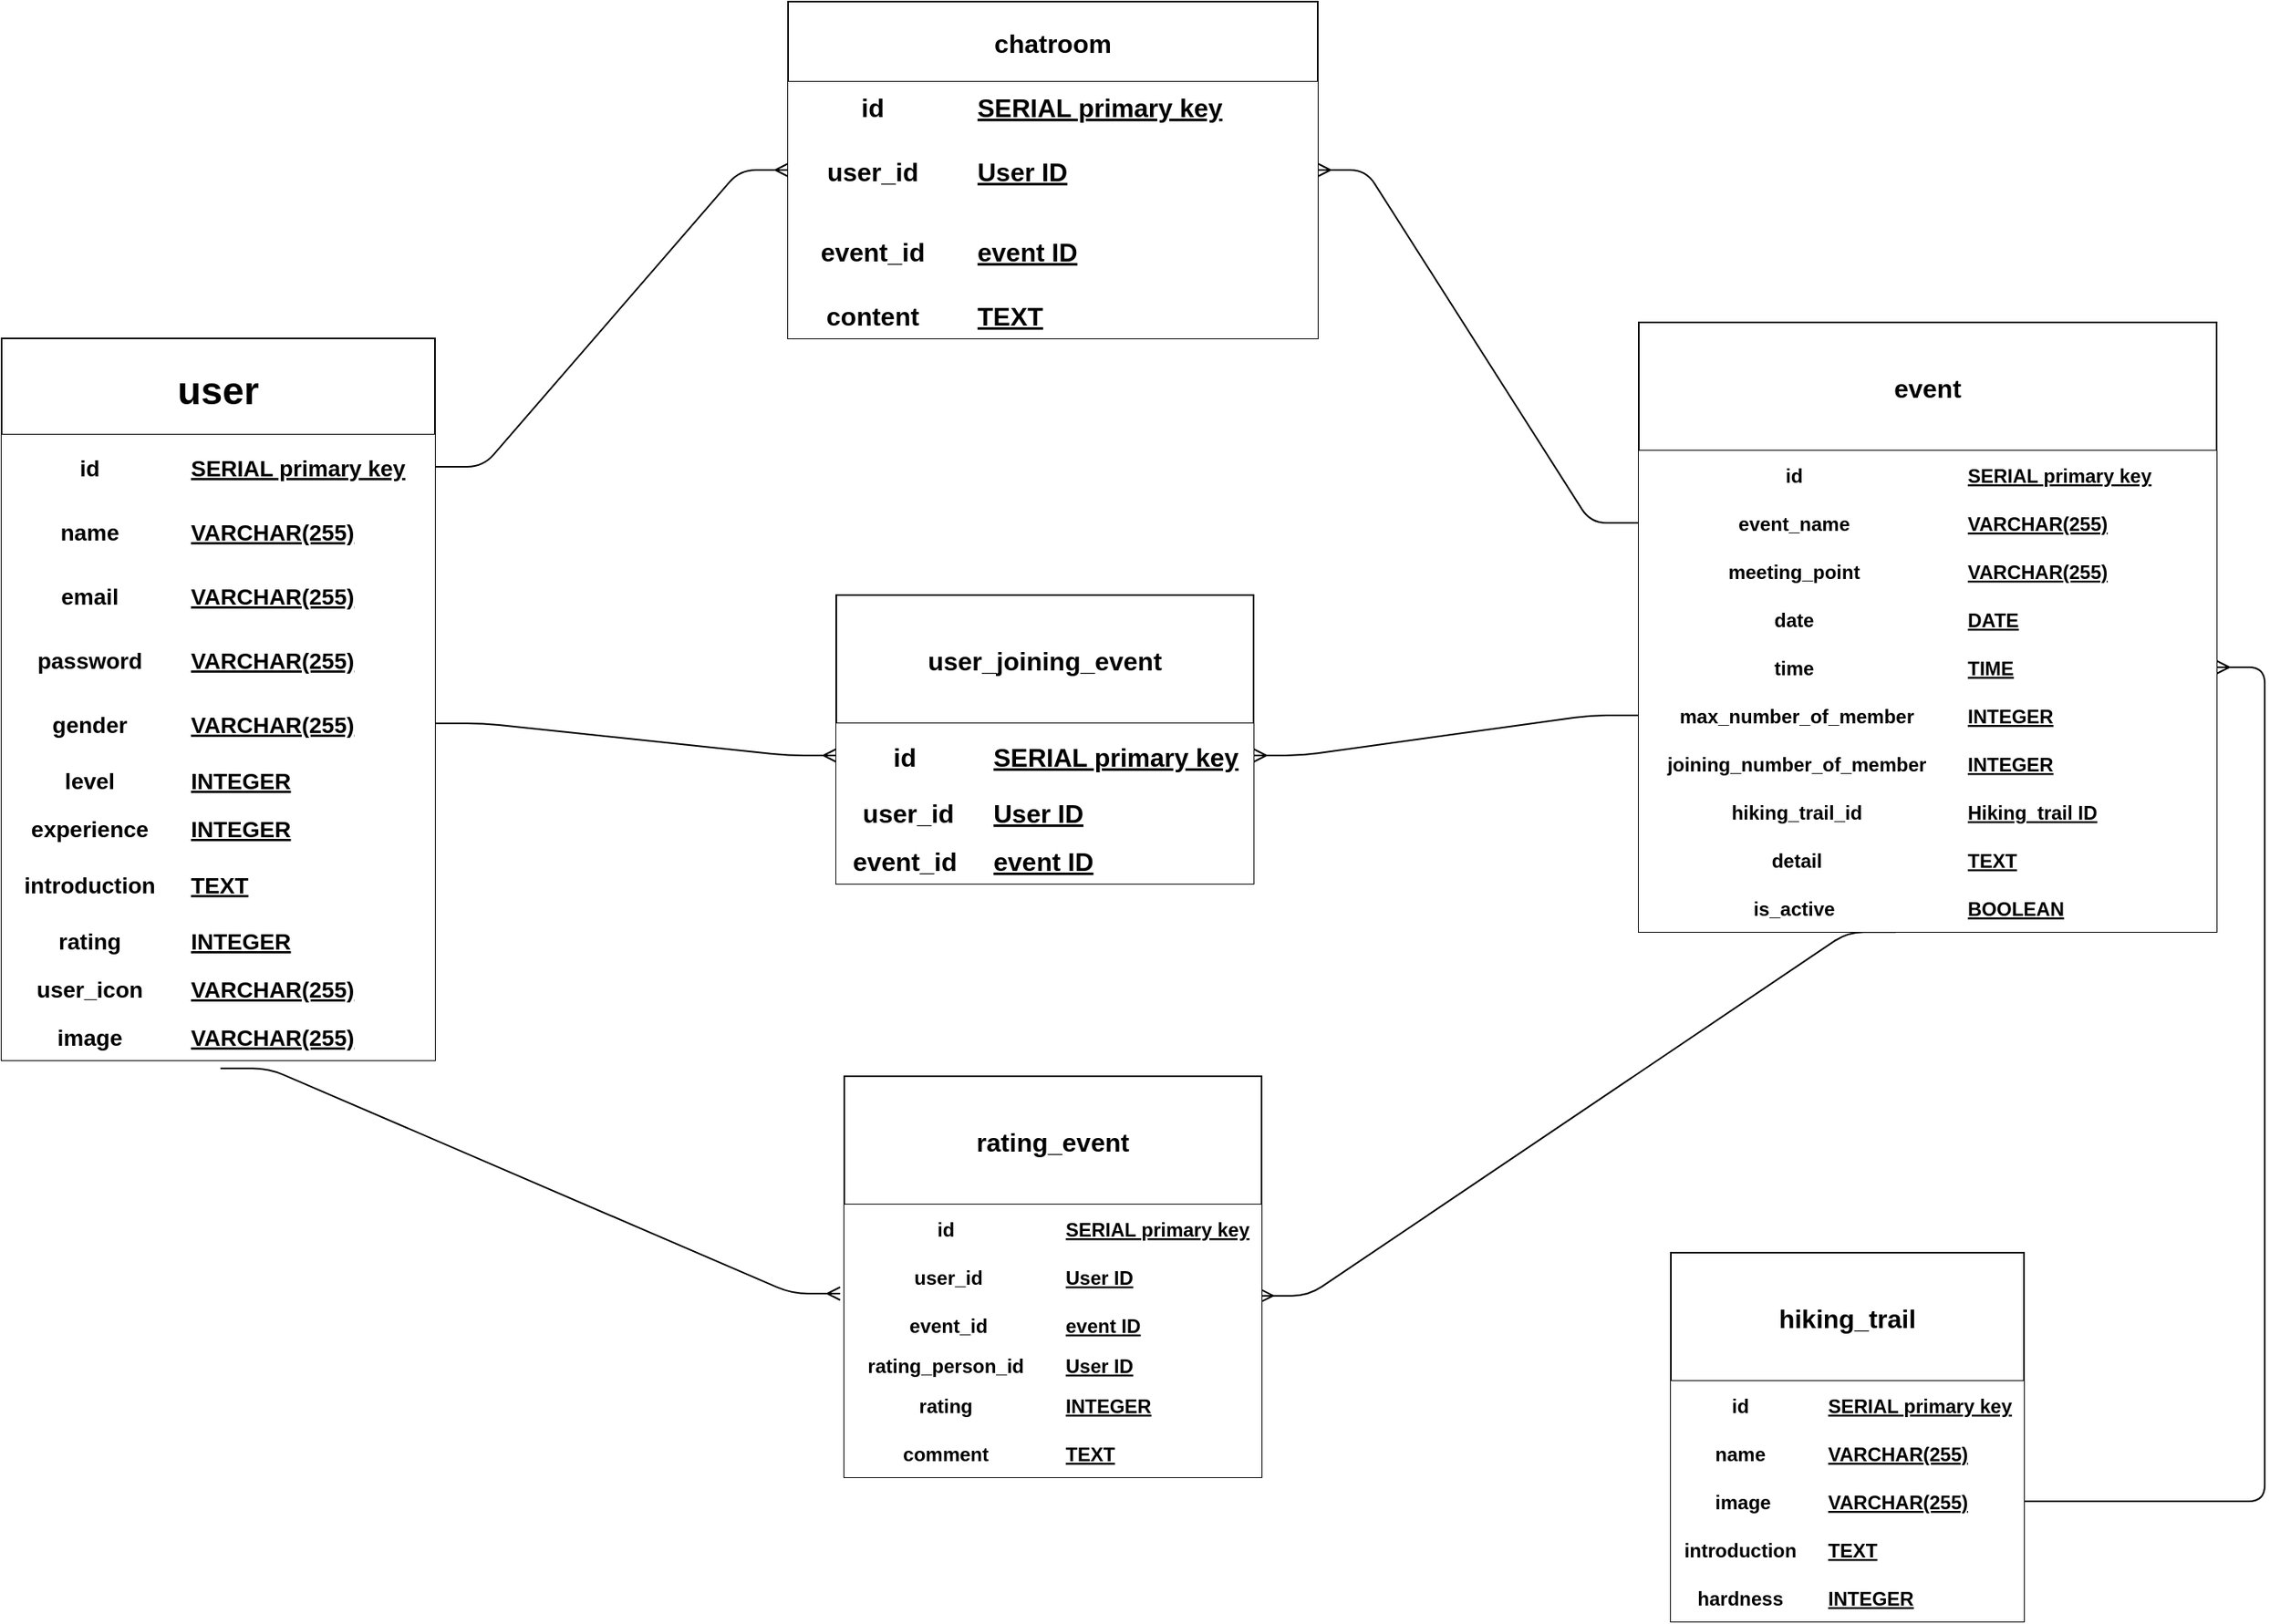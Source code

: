 <mxfile version="14.2.5" type="gitlab">
  <diagram id="65VvHo6--kCIn4KXoi39" name="Page-1">
    <mxGraphModel dx="3193" dy="2043" grid="1" gridSize="10" guides="1" tooltips="1" connect="1" arrows="1" fold="1" page="1" pageScale="1" pageWidth="827" pageHeight="1169" math="0" shadow="0">
      <root>
        <mxCell id="0" />
        <mxCell id="1" parent="0" />
        <mxCell id="d0yQMke6JM1EVP33kVht-113" value="" style="edgeStyle=entityRelationEdgeStyle;fontSize=12;html=1;endArrow=ERmany;entryX=0;entryY=0.5;entryDx=0;entryDy=0;" parent="1" source="-zenPWLFXA5SUry6Ur8m-55" target="-zenPWLFXA5SUry6Ur8m-111" edge="1">
          <mxGeometry width="100" height="100" relative="1" as="geometry">
            <mxPoint x="-160" y="-700" as="sourcePoint" />
            <mxPoint x="-130" y="-550" as="targetPoint" />
          </mxGeometry>
        </mxCell>
        <mxCell id="d0yQMke6JM1EVP33kVht-120" value="" style="edgeStyle=entityRelationEdgeStyle;fontSize=12;html=1;endArrow=ERmany;exitX=0;exitY=0.5;exitDx=0;exitDy=0;entryX=1;entryY=0.5;entryDx=0;entryDy=0;" parent="1" source="-zenPWLFXA5SUry6Ur8m-220" target="-zenPWLFXA5SUry6Ur8m-79" edge="1">
          <mxGeometry width="100" height="100" relative="1" as="geometry">
            <mxPoint x="310" y="-1010" as="sourcePoint" />
            <mxPoint x="370" y="-1010" as="targetPoint" />
          </mxGeometry>
        </mxCell>
        <mxCell id="d0yQMke6JM1EVP33kVht-121" value="" style="edgeStyle=entityRelationEdgeStyle;fontSize=12;html=1;endArrow=ERmany;entryX=0;entryY=0.5;entryDx=0;entryDy=0;" parent="1" source="-zenPWLFXA5SUry6Ur8m-19" target="-zenPWLFXA5SUry6Ur8m-79" edge="1">
          <mxGeometry width="100" height="100" relative="1" as="geometry">
            <mxPoint x="-180" y="-910" as="sourcePoint" />
            <mxPoint x="-230" y="-936" as="targetPoint" />
          </mxGeometry>
        </mxCell>
        <mxCell id="d0yQMke6JM1EVP33kVht-123" value="" style="edgeStyle=entityRelationEdgeStyle;fontSize=12;html=1;endArrow=ERmany;exitX=0.505;exitY=1.169;exitDx=0;exitDy=0;exitPerimeter=0;entryX=-0.01;entryY=0.85;entryDx=0;entryDy=0;entryPerimeter=0;" parent="1" source="-zenPWLFXA5SUry6Ur8m-37" target="-zenPWLFXA5SUry6Ur8m-158" edge="1">
          <mxGeometry width="100" height="100" relative="1" as="geometry">
            <mxPoint x="-388" y="-520" as="sourcePoint" />
            <mxPoint x="-380" y="-350" as="targetPoint" />
          </mxGeometry>
        </mxCell>
        <mxCell id="-zenPWLFXA5SUry6Ur8m-14" value="" style="edgeStyle=entityRelationEdgeStyle;fontSize=12;html=1;endArrow=ERmany;" edge="1" parent="1" source="-zenPWLFXA5SUry6Ur8m-195" target="-zenPWLFXA5SUry6Ur8m-256">
          <mxGeometry width="100" height="100" relative="1" as="geometry">
            <mxPoint x="550" y="-420" as="sourcePoint" />
            <mxPoint x="640" y="-510" as="targetPoint" />
          </mxGeometry>
        </mxCell>
        <mxCell id="d0yQMke6JM1EVP33kVht-122" value="" style="edgeStyle=entityRelationEdgeStyle;fontSize=12;html=1;endArrow=ERmany;entryX=0.997;entryY=-0.106;entryDx=0;entryDy=0;entryPerimeter=0;exitX=0.445;exitY=1.003;exitDx=0;exitDy=0;exitPerimeter=0;" parent="1" source="-zenPWLFXA5SUry6Ur8m-241" target="-zenPWLFXA5SUry6Ur8m-161" edge="1">
          <mxGeometry width="100" height="100" relative="1" as="geometry">
            <mxPoint x="290" y="-450" as="sourcePoint" />
            <mxPoint x="440" y="-520" as="targetPoint" />
          </mxGeometry>
        </mxCell>
        <mxCell id="d0yQMke6JM1EVP33kVht-112" value="" style="edgeStyle=entityRelationEdgeStyle;fontSize=12;html=1;endArrow=ERmany;" parent="1" source="-zenPWLFXA5SUry6Ur8m-253" target="-zenPWLFXA5SUry6Ur8m-111" edge="1">
          <mxGeometry width="100" height="100" relative="1" as="geometry">
            <mxPoint x="304" y="-600" as="sourcePoint" />
            <mxPoint x="250" y="-685" as="targetPoint" />
          </mxGeometry>
        </mxCell>
        <mxCell id="-zenPWLFXA5SUry6Ur8m-18" value="user" style="shape=table;startSize=60;container=1;collapsible=1;childLayout=tableLayout;fixedRows=1;rowLines=0;fontStyle=1;align=center;resizeLast=1;gradientColor=none;fontSize=24;" vertex="1" parent="1">
          <mxGeometry x="-710" y="-880" width="270" height="450.0" as="geometry" />
        </mxCell>
        <mxCell id="-zenPWLFXA5SUry6Ur8m-19" value="" style="shape=partialRectangle;collapsible=0;dropTarget=0;pointerEvents=0;top=0;left=0;bottom=0;right=0;points=[[0,0.5],[1,0.5]];portConstraint=eastwest;" vertex="1" parent="-zenPWLFXA5SUry6Ur8m-18">
          <mxGeometry y="60" width="270" height="40" as="geometry" />
        </mxCell>
        <mxCell id="-zenPWLFXA5SUry6Ur8m-20" value="id" style="shape=partialRectangle;connectable=0;top=0;left=0;bottom=0;right=0;fontStyle=1;overflow=hidden;fontSize=14;" vertex="1" parent="-zenPWLFXA5SUry6Ur8m-19">
          <mxGeometry width="110" height="40" as="geometry" />
        </mxCell>
        <mxCell id="-zenPWLFXA5SUry6Ur8m-21" value="SERIAL primary key" style="shape=partialRectangle;connectable=0;top=0;left=0;bottom=0;right=0;align=left;spacingLeft=6;fontStyle=5;overflow=hidden;fontSize=14;" vertex="1" parent="-zenPWLFXA5SUry6Ur8m-19">
          <mxGeometry x="110" width="160" height="40" as="geometry" />
        </mxCell>
        <mxCell id="-zenPWLFXA5SUry6Ur8m-22" value="" style="shape=partialRectangle;collapsible=0;dropTarget=0;pointerEvents=0;top=0;left=0;bottom=1;right=0;points=[[0,0.5],[1,0.5]];portConstraint=eastwest;fontSize=14;" vertex="1" parent="-zenPWLFXA5SUry6Ur8m-18">
          <mxGeometry y="100" width="270" height="40" as="geometry" />
        </mxCell>
        <mxCell id="-zenPWLFXA5SUry6Ur8m-23" value="name" style="shape=partialRectangle;connectable=0;top=0;left=0;bottom=0;right=0;fontStyle=1;overflow=hidden;fontSize=14;" vertex="1" parent="-zenPWLFXA5SUry6Ur8m-22">
          <mxGeometry width="110" height="40" as="geometry" />
        </mxCell>
        <mxCell id="-zenPWLFXA5SUry6Ur8m-24" value="VARCHAR(255)" style="shape=partialRectangle;connectable=0;top=0;left=0;bottom=0;right=0;align=left;spacingLeft=6;fontStyle=5;overflow=hidden;fontSize=14;" vertex="1" parent="-zenPWLFXA5SUry6Ur8m-22">
          <mxGeometry x="110" width="160" height="40" as="geometry" />
        </mxCell>
        <mxCell id="-zenPWLFXA5SUry6Ur8m-61" style="shape=partialRectangle;collapsible=0;dropTarget=0;pointerEvents=0;top=0;left=0;bottom=1;right=0;points=[[0,0.5],[1,0.5]];portConstraint=eastwest;fontSize=14;" vertex="1" parent="-zenPWLFXA5SUry6Ur8m-18">
          <mxGeometry y="140" width="270" height="40" as="geometry" />
        </mxCell>
        <mxCell id="-zenPWLFXA5SUry6Ur8m-62" value="email" style="shape=partialRectangle;connectable=0;top=0;left=0;bottom=0;right=0;fontStyle=1;overflow=hidden;fontSize=14;" vertex="1" parent="-zenPWLFXA5SUry6Ur8m-61">
          <mxGeometry width="110" height="40" as="geometry" />
        </mxCell>
        <mxCell id="-zenPWLFXA5SUry6Ur8m-63" value="VARCHAR(255)" style="shape=partialRectangle;connectable=0;top=0;left=0;bottom=0;right=0;align=left;spacingLeft=6;fontStyle=5;overflow=hidden;fontSize=14;" vertex="1" parent="-zenPWLFXA5SUry6Ur8m-61">
          <mxGeometry x="110" width="160" height="40" as="geometry" />
        </mxCell>
        <mxCell id="-zenPWLFXA5SUry6Ur8m-58" style="shape=partialRectangle;collapsible=0;dropTarget=0;pointerEvents=0;top=0;left=0;bottom=1;right=0;points=[[0,0.5],[1,0.5]];portConstraint=eastwest;fontSize=14;" vertex="1" parent="-zenPWLFXA5SUry6Ur8m-18">
          <mxGeometry y="180" width="270" height="40" as="geometry" />
        </mxCell>
        <mxCell id="-zenPWLFXA5SUry6Ur8m-59" value="password" style="shape=partialRectangle;connectable=0;top=0;left=0;bottom=0;right=0;fontStyle=1;overflow=hidden;fontSize=14;" vertex="1" parent="-zenPWLFXA5SUry6Ur8m-58">
          <mxGeometry width="110" height="40" as="geometry" />
        </mxCell>
        <mxCell id="-zenPWLFXA5SUry6Ur8m-60" value="VARCHAR(255)" style="shape=partialRectangle;connectable=0;top=0;left=0;bottom=0;right=0;align=left;spacingLeft=6;fontStyle=5;overflow=hidden;fontSize=14;" vertex="1" parent="-zenPWLFXA5SUry6Ur8m-58">
          <mxGeometry x="110" width="160" height="40" as="geometry" />
        </mxCell>
        <mxCell id="-zenPWLFXA5SUry6Ur8m-55" style="shape=partialRectangle;collapsible=0;dropTarget=0;pointerEvents=0;top=0;left=0;bottom=1;right=0;points=[[0,0.5],[1,0.5]];portConstraint=eastwest;fontSize=14;" vertex="1" parent="-zenPWLFXA5SUry6Ur8m-18">
          <mxGeometry y="220" width="270" height="40" as="geometry" />
        </mxCell>
        <mxCell id="-zenPWLFXA5SUry6Ur8m-56" value="gender" style="shape=partialRectangle;connectable=0;top=0;left=0;bottom=0;right=0;fontStyle=1;overflow=hidden;fontSize=14;" vertex="1" parent="-zenPWLFXA5SUry6Ur8m-55">
          <mxGeometry width="110" height="40" as="geometry" />
        </mxCell>
        <mxCell id="-zenPWLFXA5SUry6Ur8m-57" value="VARCHAR(255)" style="shape=partialRectangle;connectable=0;top=0;left=0;bottom=0;right=0;align=left;spacingLeft=6;fontStyle=5;overflow=hidden;fontSize=14;" vertex="1" parent="-zenPWLFXA5SUry6Ur8m-55">
          <mxGeometry x="110" width="160" height="40" as="geometry" />
        </mxCell>
        <mxCell id="-zenPWLFXA5SUry6Ur8m-52" style="shape=partialRectangle;collapsible=0;dropTarget=0;pointerEvents=0;top=0;left=0;bottom=1;right=0;points=[[0,0.5],[1,0.5]];portConstraint=eastwest;fontSize=14;" vertex="1" parent="-zenPWLFXA5SUry6Ur8m-18">
          <mxGeometry y="260" width="270" height="30" as="geometry" />
        </mxCell>
        <mxCell id="-zenPWLFXA5SUry6Ur8m-53" value="level" style="shape=partialRectangle;connectable=0;top=0;left=0;bottom=0;right=0;fontStyle=1;overflow=hidden;fontSize=14;" vertex="1" parent="-zenPWLFXA5SUry6Ur8m-52">
          <mxGeometry width="110" height="30" as="geometry" />
        </mxCell>
        <mxCell id="-zenPWLFXA5SUry6Ur8m-54" value="INTEGER" style="shape=partialRectangle;connectable=0;top=0;left=0;bottom=0;right=0;align=left;spacingLeft=6;fontStyle=5;overflow=hidden;fontSize=14;" vertex="1" parent="-zenPWLFXA5SUry6Ur8m-52">
          <mxGeometry x="110" width="160" height="30" as="geometry" />
        </mxCell>
        <mxCell id="-zenPWLFXA5SUry6Ur8m-49" style="shape=partialRectangle;collapsible=0;dropTarget=0;pointerEvents=0;top=0;left=0;bottom=1;right=0;points=[[0,0.5],[1,0.5]];portConstraint=eastwest;fontSize=14;" vertex="1" parent="-zenPWLFXA5SUry6Ur8m-18">
          <mxGeometry y="290" width="270" height="30" as="geometry" />
        </mxCell>
        <mxCell id="-zenPWLFXA5SUry6Ur8m-50" value="experience" style="shape=partialRectangle;connectable=0;top=0;left=0;bottom=0;right=0;fontStyle=1;overflow=hidden;fontSize=14;" vertex="1" parent="-zenPWLFXA5SUry6Ur8m-49">
          <mxGeometry width="110" height="30" as="geometry" />
        </mxCell>
        <mxCell id="-zenPWLFXA5SUry6Ur8m-51" value="INTEGER" style="shape=partialRectangle;connectable=0;top=0;left=0;bottom=0;right=0;align=left;spacingLeft=6;fontStyle=5;overflow=hidden;fontSize=14;" vertex="1" parent="-zenPWLFXA5SUry6Ur8m-49">
          <mxGeometry x="110" width="160" height="30" as="geometry" />
        </mxCell>
        <mxCell id="-zenPWLFXA5SUry6Ur8m-46" style="shape=partialRectangle;collapsible=0;dropTarget=0;pointerEvents=0;top=0;left=0;bottom=1;right=0;points=[[0,0.5],[1,0.5]];portConstraint=eastwest;fontSize=14;" vertex="1" parent="-zenPWLFXA5SUry6Ur8m-18">
          <mxGeometry y="320" width="270" height="40" as="geometry" />
        </mxCell>
        <mxCell id="-zenPWLFXA5SUry6Ur8m-47" value="introduction" style="shape=partialRectangle;connectable=0;top=0;left=0;bottom=0;right=0;fontStyle=1;overflow=hidden;fontSize=14;" vertex="1" parent="-zenPWLFXA5SUry6Ur8m-46">
          <mxGeometry width="110" height="40" as="geometry" />
        </mxCell>
        <mxCell id="-zenPWLFXA5SUry6Ur8m-48" value="TEXT" style="shape=partialRectangle;connectable=0;top=0;left=0;bottom=0;right=0;align=left;spacingLeft=6;fontStyle=5;overflow=hidden;fontSize=14;" vertex="1" parent="-zenPWLFXA5SUry6Ur8m-46">
          <mxGeometry x="110" width="160" height="40" as="geometry" />
        </mxCell>
        <mxCell id="-zenPWLFXA5SUry6Ur8m-43" style="shape=partialRectangle;collapsible=0;dropTarget=0;pointerEvents=0;top=0;left=0;bottom=1;right=0;points=[[0,0.5],[1,0.5]];portConstraint=eastwest;fontSize=14;" vertex="1" parent="-zenPWLFXA5SUry6Ur8m-18">
          <mxGeometry y="360" width="270" height="30" as="geometry" />
        </mxCell>
        <mxCell id="-zenPWLFXA5SUry6Ur8m-44" value="rating" style="shape=partialRectangle;connectable=0;top=0;left=0;bottom=0;right=0;fontStyle=1;overflow=hidden;fontSize=14;" vertex="1" parent="-zenPWLFXA5SUry6Ur8m-43">
          <mxGeometry width="110" height="30" as="geometry" />
        </mxCell>
        <mxCell id="-zenPWLFXA5SUry6Ur8m-45" value="INTEGER" style="shape=partialRectangle;connectable=0;top=0;left=0;bottom=0;right=0;align=left;spacingLeft=6;fontStyle=5;overflow=hidden;fontSize=14;" vertex="1" parent="-zenPWLFXA5SUry6Ur8m-43">
          <mxGeometry x="110" width="160" height="30" as="geometry" />
        </mxCell>
        <mxCell id="-zenPWLFXA5SUry6Ur8m-40" style="shape=partialRectangle;collapsible=0;dropTarget=0;pointerEvents=0;top=0;left=0;bottom=1;right=0;points=[[0,0.5],[1,0.5]];portConstraint=eastwest;fontSize=14;" vertex="1" parent="-zenPWLFXA5SUry6Ur8m-18">
          <mxGeometry y="390" width="270" height="30" as="geometry" />
        </mxCell>
        <mxCell id="-zenPWLFXA5SUry6Ur8m-41" value="user_icon" style="shape=partialRectangle;connectable=0;top=0;left=0;bottom=0;right=0;fontStyle=1;overflow=hidden;fontSize=14;" vertex="1" parent="-zenPWLFXA5SUry6Ur8m-40">
          <mxGeometry width="110" height="30" as="geometry" />
        </mxCell>
        <mxCell id="-zenPWLFXA5SUry6Ur8m-42" value="VARCHAR(255)" style="shape=partialRectangle;connectable=0;top=0;left=0;bottom=0;right=0;align=left;spacingLeft=6;fontStyle=5;overflow=hidden;fontSize=14;" vertex="1" parent="-zenPWLFXA5SUry6Ur8m-40">
          <mxGeometry x="110" width="160" height="30" as="geometry" />
        </mxCell>
        <mxCell id="-zenPWLFXA5SUry6Ur8m-37" style="shape=partialRectangle;collapsible=0;dropTarget=0;pointerEvents=0;top=0;left=0;bottom=1;right=0;points=[[0,0.5],[1,0.5]];portConstraint=eastwest;fontSize=14;" vertex="1" parent="-zenPWLFXA5SUry6Ur8m-18">
          <mxGeometry y="420" width="270" height="30" as="geometry" />
        </mxCell>
        <mxCell id="-zenPWLFXA5SUry6Ur8m-38" value="image" style="shape=partialRectangle;connectable=0;top=0;left=0;bottom=0;right=0;fontStyle=1;overflow=hidden;fontSize=14;" vertex="1" parent="-zenPWLFXA5SUry6Ur8m-37">
          <mxGeometry width="110" height="30" as="geometry" />
        </mxCell>
        <mxCell id="-zenPWLFXA5SUry6Ur8m-39" value="VARCHAR(255)" style="shape=partialRectangle;connectable=0;top=0;left=0;bottom=0;right=0;align=left;spacingLeft=6;fontStyle=5;overflow=hidden;fontSize=14;" vertex="1" parent="-zenPWLFXA5SUry6Ur8m-37">
          <mxGeometry x="110" width="160" height="30" as="geometry" />
        </mxCell>
        <mxCell id="-zenPWLFXA5SUry6Ur8m-79" value="chatroom" style="shape=table;startSize=50;container=1;collapsible=1;childLayout=tableLayout;fixedRows=1;rowLines=0;fontStyle=1;align=center;resizeLast=1;strokeColor=#000000;gradientColor=none;fontSize=16;" vertex="1" parent="1">
          <mxGeometry x="-220" y="-1090" width="330" height="210" as="geometry" />
        </mxCell>
        <mxCell id="-zenPWLFXA5SUry6Ur8m-80" value="" style="shape=partialRectangle;collapsible=0;dropTarget=0;pointerEvents=0;top=0;left=0;bottom=0;right=0;points=[[0,0.5],[1,0.5]];portConstraint=eastwest;fontSize=16;" vertex="1" parent="-zenPWLFXA5SUry6Ur8m-79">
          <mxGeometry y="50" width="330" height="30" as="geometry" />
        </mxCell>
        <mxCell id="-zenPWLFXA5SUry6Ur8m-81" value="id " style="shape=partialRectangle;connectable=0;top=0;left=0;bottom=0;right=0;fontStyle=1;overflow=hidden;fontSize=16;" vertex="1" parent="-zenPWLFXA5SUry6Ur8m-80">
          <mxGeometry width="110" height="30" as="geometry" />
        </mxCell>
        <mxCell id="-zenPWLFXA5SUry6Ur8m-82" value="SERIAL primary key" style="shape=partialRectangle;connectable=0;top=0;left=0;bottom=0;right=0;align=left;spacingLeft=6;fontStyle=5;overflow=hidden;fontSize=16;" vertex="1" parent="-zenPWLFXA5SUry6Ur8m-80">
          <mxGeometry x="110" width="220" height="30" as="geometry" />
        </mxCell>
        <mxCell id="-zenPWLFXA5SUry6Ur8m-98" style="shape=partialRectangle;collapsible=0;dropTarget=0;pointerEvents=0;top=0;left=0;bottom=0;right=0;points=[[0,0.5],[1,0.5]];portConstraint=eastwest;fontSize=16;" vertex="1" parent="-zenPWLFXA5SUry6Ur8m-79">
          <mxGeometry y="80" width="330" height="50" as="geometry" />
        </mxCell>
        <mxCell id="-zenPWLFXA5SUry6Ur8m-99" value="user_id " style="shape=partialRectangle;connectable=0;top=0;left=0;bottom=0;right=0;fontStyle=1;overflow=hidden;fontSize=16;" vertex="1" parent="-zenPWLFXA5SUry6Ur8m-98">
          <mxGeometry width="110" height="50" as="geometry" />
        </mxCell>
        <mxCell id="-zenPWLFXA5SUry6Ur8m-100" value="User ID" style="shape=partialRectangle;connectable=0;top=0;left=0;bottom=0;right=0;align=left;spacingLeft=6;fontStyle=5;overflow=hidden;fontSize=16;" vertex="1" parent="-zenPWLFXA5SUry6Ur8m-98">
          <mxGeometry x="110" width="220" height="50" as="geometry" />
        </mxCell>
        <mxCell id="-zenPWLFXA5SUry6Ur8m-101" style="shape=partialRectangle;collapsible=0;dropTarget=0;pointerEvents=0;top=0;left=0;bottom=0;right=0;points=[[0,0.5],[1,0.5]];portConstraint=eastwest;fontSize=16;" vertex="1" parent="-zenPWLFXA5SUry6Ur8m-79">
          <mxGeometry y="130" width="330" height="50" as="geometry" />
        </mxCell>
        <mxCell id="-zenPWLFXA5SUry6Ur8m-102" value="event_id " style="shape=partialRectangle;connectable=0;top=0;left=0;bottom=0;right=0;fontStyle=1;overflow=hidden;fontSize=16;" vertex="1" parent="-zenPWLFXA5SUry6Ur8m-101">
          <mxGeometry width="110" height="50" as="geometry" />
        </mxCell>
        <mxCell id="-zenPWLFXA5SUry6Ur8m-103" value="event ID" style="shape=partialRectangle;connectable=0;top=0;left=0;bottom=0;right=0;align=left;spacingLeft=6;fontStyle=5;overflow=hidden;fontSize=16;" vertex="1" parent="-zenPWLFXA5SUry6Ur8m-101">
          <mxGeometry x="110" width="220" height="50" as="geometry" />
        </mxCell>
        <mxCell id="-zenPWLFXA5SUry6Ur8m-104" style="shape=partialRectangle;collapsible=0;dropTarget=0;pointerEvents=0;top=0;left=0;bottom=0;right=0;points=[[0,0.5],[1,0.5]];portConstraint=eastwest;fontSize=16;" vertex="1" parent="-zenPWLFXA5SUry6Ur8m-79">
          <mxGeometry y="180" width="330" height="30" as="geometry" />
        </mxCell>
        <mxCell id="-zenPWLFXA5SUry6Ur8m-105" value="content " style="shape=partialRectangle;connectable=0;top=0;left=0;bottom=0;right=0;fontStyle=1;overflow=hidden;fontSize=16;" vertex="1" parent="-zenPWLFXA5SUry6Ur8m-104">
          <mxGeometry width="110" height="30" as="geometry" />
        </mxCell>
        <mxCell id="-zenPWLFXA5SUry6Ur8m-106" value="TEXT" style="shape=partialRectangle;connectable=0;top=0;left=0;bottom=0;right=0;align=left;spacingLeft=6;fontStyle=5;overflow=hidden;fontSize=16;" vertex="1" parent="-zenPWLFXA5SUry6Ur8m-104">
          <mxGeometry x="110" width="220" height="30" as="geometry" />
        </mxCell>
        <mxCell id="-zenPWLFXA5SUry6Ur8m-110" value="user_joining_event" style="shape=table;startSize=80;container=1;collapsible=1;childLayout=tableLayout;fixedRows=1;rowLines=0;fontStyle=1;align=center;resizeLast=1;strokeColor=#000000;gradientColor=none;fontSize=16;" vertex="1" parent="1">
          <mxGeometry x="-190" y="-720" width="260" height="180.0" as="geometry" />
        </mxCell>
        <mxCell id="-zenPWLFXA5SUry6Ur8m-111" value="" style="shape=partialRectangle;collapsible=0;dropTarget=0;pointerEvents=0;top=0;left=0;bottom=0;right=0;points=[[0,0.5],[1,0.5]];portConstraint=eastwest;fontSize=16;" vertex="1" parent="-zenPWLFXA5SUry6Ur8m-110">
          <mxGeometry y="80" width="260" height="40" as="geometry" />
        </mxCell>
        <mxCell id="-zenPWLFXA5SUry6Ur8m-112" value="id " style="shape=partialRectangle;connectable=0;top=0;left=0;bottom=0;right=0;fontStyle=1;overflow=hidden;fontSize=16;" vertex="1" parent="-zenPWLFXA5SUry6Ur8m-111">
          <mxGeometry width="90" height="40" as="geometry" />
        </mxCell>
        <mxCell id="-zenPWLFXA5SUry6Ur8m-113" value="SERIAL primary key" style="shape=partialRectangle;connectable=0;top=0;left=0;bottom=0;right=0;align=left;spacingLeft=6;fontStyle=5;overflow=hidden;fontSize=16;" vertex="1" parent="-zenPWLFXA5SUry6Ur8m-111">
          <mxGeometry x="90" width="170" height="40" as="geometry" />
        </mxCell>
        <mxCell id="-zenPWLFXA5SUry6Ur8m-129" style="shape=partialRectangle;collapsible=0;dropTarget=0;pointerEvents=0;top=0;left=0;bottom=0;right=0;points=[[0,0.5],[1,0.5]];portConstraint=eastwest;fontSize=16;" vertex="1" parent="-zenPWLFXA5SUry6Ur8m-110">
          <mxGeometry y="120" width="260" height="30" as="geometry" />
        </mxCell>
        <mxCell id="-zenPWLFXA5SUry6Ur8m-130" value="user_id" style="shape=partialRectangle;connectable=0;top=0;left=0;bottom=0;right=0;fontStyle=1;overflow=hidden;fontSize=16;" vertex="1" parent="-zenPWLFXA5SUry6Ur8m-129">
          <mxGeometry width="90" height="30" as="geometry" />
        </mxCell>
        <mxCell id="-zenPWLFXA5SUry6Ur8m-131" value="User ID" style="shape=partialRectangle;connectable=0;top=0;left=0;bottom=0;right=0;align=left;spacingLeft=6;fontStyle=5;overflow=hidden;fontSize=16;" vertex="1" parent="-zenPWLFXA5SUry6Ur8m-129">
          <mxGeometry x="90" width="170" height="30" as="geometry" />
        </mxCell>
        <mxCell id="-zenPWLFXA5SUry6Ur8m-132" style="shape=partialRectangle;collapsible=0;dropTarget=0;pointerEvents=0;top=0;left=0;bottom=0;right=0;points=[[0,0.5],[1,0.5]];portConstraint=eastwest;fontSize=16;" vertex="1" parent="-zenPWLFXA5SUry6Ur8m-110">
          <mxGeometry y="150" width="260" height="30" as="geometry" />
        </mxCell>
        <mxCell id="-zenPWLFXA5SUry6Ur8m-133" value="event_id " style="shape=partialRectangle;connectable=0;top=0;left=0;bottom=0;right=0;fontStyle=1;overflow=hidden;fontSize=16;" vertex="1" parent="-zenPWLFXA5SUry6Ur8m-132">
          <mxGeometry width="90" height="30" as="geometry" />
        </mxCell>
        <mxCell id="-zenPWLFXA5SUry6Ur8m-134" value="event ID" style="shape=partialRectangle;connectable=0;top=0;left=0;bottom=0;right=0;align=left;spacingLeft=6;fontStyle=5;overflow=hidden;fontSize=16;" vertex="1" parent="-zenPWLFXA5SUry6Ur8m-132">
          <mxGeometry x="90" width="170" height="30" as="geometry" />
        </mxCell>
        <mxCell id="-zenPWLFXA5SUry6Ur8m-139" value="rating_event" style="shape=table;startSize=80;container=1;collapsible=1;childLayout=tableLayout;fixedRows=1;rowLines=0;fontStyle=1;align=center;resizeLast=1;strokeColor=#000000;gradientColor=none;fontSize=16;" vertex="1" parent="1">
          <mxGeometry x="-185" y="-420" width="260" height="250" as="geometry" />
        </mxCell>
        <mxCell id="-zenPWLFXA5SUry6Ur8m-143" value="" style="shape=partialRectangle;collapsible=0;dropTarget=0;pointerEvents=0;top=0;left=0;bottom=1;right=0;points=[[0,0.5],[1,0.5]];portConstraint=eastwest;" vertex="1" parent="-zenPWLFXA5SUry6Ur8m-139">
          <mxGeometry y="80" width="260" height="30" as="geometry" />
        </mxCell>
        <mxCell id="-zenPWLFXA5SUry6Ur8m-144" value="id " style="shape=partialRectangle;connectable=0;top=0;left=0;bottom=0;right=0;fontStyle=1;overflow=hidden;" vertex="1" parent="-zenPWLFXA5SUry6Ur8m-143">
          <mxGeometry width="130" height="30" as="geometry" />
        </mxCell>
        <mxCell id="-zenPWLFXA5SUry6Ur8m-145" value="SERIAL primary key" style="shape=partialRectangle;connectable=0;top=0;left=0;bottom=0;right=0;align=left;spacingLeft=6;fontStyle=5;overflow=hidden;" vertex="1" parent="-zenPWLFXA5SUry6Ur8m-143">
          <mxGeometry x="130" width="130" height="30" as="geometry" />
        </mxCell>
        <mxCell id="-zenPWLFXA5SUry6Ur8m-158" style="shape=partialRectangle;collapsible=0;dropTarget=0;pointerEvents=0;top=0;left=0;bottom=1;right=0;points=[[0,0.5],[1,0.5]];portConstraint=eastwest;" vertex="1" parent="-zenPWLFXA5SUry6Ur8m-139">
          <mxGeometry y="110" width="260" height="30" as="geometry" />
        </mxCell>
        <mxCell id="-zenPWLFXA5SUry6Ur8m-159" value="user_id" style="shape=partialRectangle;connectable=0;top=0;left=0;bottom=0;right=0;fontStyle=1;overflow=hidden;" vertex="1" parent="-zenPWLFXA5SUry6Ur8m-158">
          <mxGeometry width="130" height="30" as="geometry" />
        </mxCell>
        <mxCell id="-zenPWLFXA5SUry6Ur8m-160" value="User ID" style="shape=partialRectangle;connectable=0;top=0;left=0;bottom=0;right=0;align=left;spacingLeft=6;fontStyle=5;overflow=hidden;" vertex="1" parent="-zenPWLFXA5SUry6Ur8m-158">
          <mxGeometry x="130" width="130" height="30" as="geometry" />
        </mxCell>
        <mxCell id="-zenPWLFXA5SUry6Ur8m-161" style="shape=partialRectangle;collapsible=0;dropTarget=0;pointerEvents=0;top=0;left=0;bottom=1;right=0;points=[[0,0.5],[1,0.5]];portConstraint=eastwest;" vertex="1" parent="-zenPWLFXA5SUry6Ur8m-139">
          <mxGeometry y="140" width="260" height="30" as="geometry" />
        </mxCell>
        <mxCell id="-zenPWLFXA5SUry6Ur8m-162" value="event_id" style="shape=partialRectangle;connectable=0;top=0;left=0;bottom=0;right=0;fontStyle=1;overflow=hidden;" vertex="1" parent="-zenPWLFXA5SUry6Ur8m-161">
          <mxGeometry width="130" height="30" as="geometry" />
        </mxCell>
        <mxCell id="-zenPWLFXA5SUry6Ur8m-163" value="event ID" style="shape=partialRectangle;connectable=0;top=0;left=0;bottom=0;right=0;align=left;spacingLeft=6;fontStyle=5;overflow=hidden;" vertex="1" parent="-zenPWLFXA5SUry6Ur8m-161">
          <mxGeometry x="130" width="130" height="30" as="geometry" />
        </mxCell>
        <mxCell id="-zenPWLFXA5SUry6Ur8m-164" style="shape=partialRectangle;collapsible=0;dropTarget=0;pointerEvents=0;top=0;left=0;bottom=1;right=0;points=[[0,0.5],[1,0.5]];portConstraint=eastwest;" vertex="1" parent="-zenPWLFXA5SUry6Ur8m-139">
          <mxGeometry y="170" width="260" height="20" as="geometry" />
        </mxCell>
        <mxCell id="-zenPWLFXA5SUry6Ur8m-165" value="rating_person_id " style="shape=partialRectangle;connectable=0;top=0;left=0;bottom=0;right=0;fontStyle=1;overflow=hidden;" vertex="1" parent="-zenPWLFXA5SUry6Ur8m-164">
          <mxGeometry width="130" height="20" as="geometry" />
        </mxCell>
        <mxCell id="-zenPWLFXA5SUry6Ur8m-166" value="User ID" style="shape=partialRectangle;connectable=0;top=0;left=0;bottom=0;right=0;align=left;spacingLeft=6;fontStyle=5;overflow=hidden;" vertex="1" parent="-zenPWLFXA5SUry6Ur8m-164">
          <mxGeometry x="130" width="130" height="20" as="geometry" />
        </mxCell>
        <mxCell id="-zenPWLFXA5SUry6Ur8m-176" style="shape=partialRectangle;collapsible=0;dropTarget=0;pointerEvents=0;top=0;left=0;bottom=1;right=0;points=[[0,0.5],[1,0.5]];portConstraint=eastwest;" vertex="1" parent="-zenPWLFXA5SUry6Ur8m-139">
          <mxGeometry y="190" width="260" height="30" as="geometry" />
        </mxCell>
        <mxCell id="-zenPWLFXA5SUry6Ur8m-177" value="rating " style="shape=partialRectangle;connectable=0;top=0;left=0;bottom=0;right=0;fontStyle=1;overflow=hidden;" vertex="1" parent="-zenPWLFXA5SUry6Ur8m-176">
          <mxGeometry width="130" height="30" as="geometry" />
        </mxCell>
        <mxCell id="-zenPWLFXA5SUry6Ur8m-178" value="INTEGER" style="shape=partialRectangle;connectable=0;top=0;left=0;bottom=0;right=0;align=left;spacingLeft=6;fontStyle=5;overflow=hidden;" vertex="1" parent="-zenPWLFXA5SUry6Ur8m-176">
          <mxGeometry x="130" width="130" height="30" as="geometry" />
        </mxCell>
        <mxCell id="-zenPWLFXA5SUry6Ur8m-173" style="shape=partialRectangle;collapsible=0;dropTarget=0;pointerEvents=0;top=0;left=0;bottom=1;right=0;points=[[0,0.5],[1,0.5]];portConstraint=eastwest;" vertex="1" parent="-zenPWLFXA5SUry6Ur8m-139">
          <mxGeometry y="220" width="260" height="30" as="geometry" />
        </mxCell>
        <mxCell id="-zenPWLFXA5SUry6Ur8m-174" value="comment " style="shape=partialRectangle;connectable=0;top=0;left=0;bottom=0;right=0;fontStyle=1;overflow=hidden;" vertex="1" parent="-zenPWLFXA5SUry6Ur8m-173">
          <mxGeometry width="130" height="30" as="geometry" />
        </mxCell>
        <mxCell id="-zenPWLFXA5SUry6Ur8m-175" value="TEXT" style="shape=partialRectangle;connectable=0;top=0;left=0;bottom=0;right=0;align=left;spacingLeft=6;fontStyle=5;overflow=hidden;" vertex="1" parent="-zenPWLFXA5SUry6Ur8m-173">
          <mxGeometry x="130" width="130" height="30" as="geometry" />
        </mxCell>
        <mxCell id="-zenPWLFXA5SUry6Ur8m-179" value="hiking_trail" style="shape=table;startSize=80;container=1;collapsible=1;childLayout=tableLayout;fixedRows=1;rowLines=0;fontStyle=1;align=center;resizeLast=1;strokeColor=#000000;gradientColor=none;fontSize=16;" vertex="1" parent="1">
          <mxGeometry x="330" y="-310" width="220" height="230" as="geometry" />
        </mxCell>
        <mxCell id="-zenPWLFXA5SUry6Ur8m-180" value="" style="shape=partialRectangle;collapsible=0;dropTarget=0;pointerEvents=0;top=0;left=0;bottom=0;right=0;points=[[0,0.5],[1,0.5]];portConstraint=eastwest;" vertex="1" parent="-zenPWLFXA5SUry6Ur8m-179">
          <mxGeometry y="80" width="220" height="30" as="geometry" />
        </mxCell>
        <mxCell id="-zenPWLFXA5SUry6Ur8m-181" value="id " style="shape=partialRectangle;connectable=0;top=0;left=0;bottom=0;right=0;fontStyle=1;overflow=hidden;" vertex="1" parent="-zenPWLFXA5SUry6Ur8m-180">
          <mxGeometry width="90" height="30" as="geometry" />
        </mxCell>
        <mxCell id="-zenPWLFXA5SUry6Ur8m-182" value="SERIAL primary key" style="shape=partialRectangle;connectable=0;top=0;left=0;bottom=0;right=0;align=left;spacingLeft=6;fontStyle=5;overflow=hidden;" vertex="1" parent="-zenPWLFXA5SUry6Ur8m-180">
          <mxGeometry x="90" width="130" height="30" as="geometry" />
        </mxCell>
        <mxCell id="-zenPWLFXA5SUry6Ur8m-192" style="shape=partialRectangle;collapsible=0;dropTarget=0;pointerEvents=0;top=0;left=0;bottom=0;right=0;points=[[0,0.5],[1,0.5]];portConstraint=eastwest;" vertex="1" parent="-zenPWLFXA5SUry6Ur8m-179">
          <mxGeometry y="110" width="220" height="30" as="geometry" />
        </mxCell>
        <mxCell id="-zenPWLFXA5SUry6Ur8m-193" value="name " style="shape=partialRectangle;connectable=0;top=0;left=0;bottom=0;right=0;fontStyle=1;overflow=hidden;" vertex="1" parent="-zenPWLFXA5SUry6Ur8m-192">
          <mxGeometry width="90" height="30" as="geometry" />
        </mxCell>
        <mxCell id="-zenPWLFXA5SUry6Ur8m-194" value="VARCHAR(255)" style="shape=partialRectangle;connectable=0;top=0;left=0;bottom=0;right=0;align=left;spacingLeft=6;fontStyle=5;overflow=hidden;" vertex="1" parent="-zenPWLFXA5SUry6Ur8m-192">
          <mxGeometry x="90" width="130" height="30" as="geometry" />
        </mxCell>
        <mxCell id="-zenPWLFXA5SUry6Ur8m-195" style="shape=partialRectangle;collapsible=0;dropTarget=0;pointerEvents=0;top=0;left=0;bottom=0;right=0;points=[[0,0.5],[1,0.5]];portConstraint=eastwest;" vertex="1" parent="-zenPWLFXA5SUry6Ur8m-179">
          <mxGeometry y="140" width="220" height="30" as="geometry" />
        </mxCell>
        <mxCell id="-zenPWLFXA5SUry6Ur8m-196" value="image" style="shape=partialRectangle;connectable=0;top=0;left=0;bottom=0;right=0;fontStyle=1;overflow=hidden;" vertex="1" parent="-zenPWLFXA5SUry6Ur8m-195">
          <mxGeometry width="90" height="30" as="geometry" />
        </mxCell>
        <mxCell id="-zenPWLFXA5SUry6Ur8m-197" value="VARCHAR(255)" style="shape=partialRectangle;connectable=0;top=0;left=0;bottom=0;right=0;align=left;spacingLeft=6;fontStyle=5;overflow=hidden;" vertex="1" parent="-zenPWLFXA5SUry6Ur8m-195">
          <mxGeometry x="90" width="130" height="30" as="geometry" />
        </mxCell>
        <mxCell id="-zenPWLFXA5SUry6Ur8m-198" style="shape=partialRectangle;collapsible=0;dropTarget=0;pointerEvents=0;top=0;left=0;bottom=0;right=0;points=[[0,0.5],[1,0.5]];portConstraint=eastwest;" vertex="1" parent="-zenPWLFXA5SUry6Ur8m-179">
          <mxGeometry y="170" width="220" height="30" as="geometry" />
        </mxCell>
        <mxCell id="-zenPWLFXA5SUry6Ur8m-199" value="introduction " style="shape=partialRectangle;connectable=0;top=0;left=0;bottom=0;right=0;fontStyle=1;overflow=hidden;" vertex="1" parent="-zenPWLFXA5SUry6Ur8m-198">
          <mxGeometry width="90" height="30" as="geometry" />
        </mxCell>
        <mxCell id="-zenPWLFXA5SUry6Ur8m-200" value="TEXT" style="shape=partialRectangle;connectable=0;top=0;left=0;bottom=0;right=0;align=left;spacingLeft=6;fontStyle=5;overflow=hidden;" vertex="1" parent="-zenPWLFXA5SUry6Ur8m-198">
          <mxGeometry x="90" width="130" height="30" as="geometry" />
        </mxCell>
        <mxCell id="-zenPWLFXA5SUry6Ur8m-204" style="shape=partialRectangle;collapsible=0;dropTarget=0;pointerEvents=0;top=0;left=0;bottom=0;right=0;points=[[0,0.5],[1,0.5]];portConstraint=eastwest;" vertex="1" parent="-zenPWLFXA5SUry6Ur8m-179">
          <mxGeometry y="200" width="220" height="30" as="geometry" />
        </mxCell>
        <mxCell id="-zenPWLFXA5SUry6Ur8m-205" value="hardness " style="shape=partialRectangle;connectable=0;top=0;left=0;bottom=0;right=0;fontStyle=1;overflow=hidden;" vertex="1" parent="-zenPWLFXA5SUry6Ur8m-204">
          <mxGeometry width="90" height="30" as="geometry" />
        </mxCell>
        <mxCell id="-zenPWLFXA5SUry6Ur8m-206" value="INTEGER" style="shape=partialRectangle;connectable=0;top=0;left=0;bottom=0;right=0;align=left;spacingLeft=6;fontStyle=5;overflow=hidden;" vertex="1" parent="-zenPWLFXA5SUry6Ur8m-204">
          <mxGeometry x="90" width="130" height="30" as="geometry" />
        </mxCell>
        <mxCell id="-zenPWLFXA5SUry6Ur8m-207" value="event" style="shape=table;startSize=80;container=1;collapsible=1;childLayout=tableLayout;fixedRows=1;rowLines=0;fontStyle=1;align=center;resizeLast=1;strokeColor=#000000;gradientColor=none;fontSize=16;" vertex="1" parent="1">
          <mxGeometry x="310" y="-890" width="360" height="380" as="geometry" />
        </mxCell>
        <mxCell id="-zenPWLFXA5SUry6Ur8m-208" value="" style="shape=partialRectangle;collapsible=0;dropTarget=0;pointerEvents=0;top=0;left=0;bottom=0;right=0;points=[[0,0.5],[1,0.5]];portConstraint=eastwest;" vertex="1" parent="-zenPWLFXA5SUry6Ur8m-207">
          <mxGeometry y="80" width="360" height="30" as="geometry" />
        </mxCell>
        <mxCell id="-zenPWLFXA5SUry6Ur8m-209" value="id " style="shape=partialRectangle;connectable=0;top=0;left=0;bottom=0;right=0;fontStyle=1;overflow=hidden;" vertex="1" parent="-zenPWLFXA5SUry6Ur8m-208">
          <mxGeometry width="197.0" height="30" as="geometry" />
        </mxCell>
        <mxCell id="-zenPWLFXA5SUry6Ur8m-210" value="SERIAL primary key" style="shape=partialRectangle;connectable=0;top=0;left=0;bottom=0;right=0;align=left;spacingLeft=6;fontStyle=5;overflow=hidden;" vertex="1" parent="-zenPWLFXA5SUry6Ur8m-208">
          <mxGeometry x="197.0" width="163.0" height="30" as="geometry" />
        </mxCell>
        <mxCell id="-zenPWLFXA5SUry6Ur8m-220" style="shape=partialRectangle;collapsible=0;dropTarget=0;pointerEvents=0;top=0;left=0;bottom=0;right=0;points=[[0,0.5],[1,0.5]];portConstraint=eastwest;" vertex="1" parent="-zenPWLFXA5SUry6Ur8m-207">
          <mxGeometry y="110" width="360" height="30" as="geometry" />
        </mxCell>
        <mxCell id="-zenPWLFXA5SUry6Ur8m-221" value="event_name " style="shape=partialRectangle;connectable=0;top=0;left=0;bottom=0;right=0;fontStyle=1;overflow=hidden;" vertex="1" parent="-zenPWLFXA5SUry6Ur8m-220">
          <mxGeometry width="197.0" height="30" as="geometry" />
        </mxCell>
        <mxCell id="-zenPWLFXA5SUry6Ur8m-222" value="VARCHAR(255)" style="shape=partialRectangle;connectable=0;top=0;left=0;bottom=0;right=0;align=left;spacingLeft=6;fontStyle=5;overflow=hidden;" vertex="1" parent="-zenPWLFXA5SUry6Ur8m-220">
          <mxGeometry x="197.0" width="163.0" height="30" as="geometry" />
        </mxCell>
        <mxCell id="-zenPWLFXA5SUry6Ur8m-223" style="shape=partialRectangle;collapsible=0;dropTarget=0;pointerEvents=0;top=0;left=0;bottom=0;right=0;points=[[0,0.5],[1,0.5]];portConstraint=eastwest;" vertex="1" parent="-zenPWLFXA5SUry6Ur8m-207">
          <mxGeometry y="140" width="360" height="30" as="geometry" />
        </mxCell>
        <mxCell id="-zenPWLFXA5SUry6Ur8m-224" value="meeting_point " style="shape=partialRectangle;connectable=0;top=0;left=0;bottom=0;right=0;fontStyle=1;overflow=hidden;" vertex="1" parent="-zenPWLFXA5SUry6Ur8m-223">
          <mxGeometry width="197.0" height="30" as="geometry" />
        </mxCell>
        <mxCell id="-zenPWLFXA5SUry6Ur8m-225" value="VARCHAR(255)" style="shape=partialRectangle;connectable=0;top=0;left=0;bottom=0;right=0;align=left;spacingLeft=6;fontStyle=5;overflow=hidden;" vertex="1" parent="-zenPWLFXA5SUry6Ur8m-223">
          <mxGeometry x="197.0" width="163.0" height="30" as="geometry" />
        </mxCell>
        <mxCell id="-zenPWLFXA5SUry6Ur8m-226" style="shape=partialRectangle;collapsible=0;dropTarget=0;pointerEvents=0;top=0;left=0;bottom=0;right=0;points=[[0,0.5],[1,0.5]];portConstraint=eastwest;" vertex="1" parent="-zenPWLFXA5SUry6Ur8m-207">
          <mxGeometry y="170" width="360" height="30" as="geometry" />
        </mxCell>
        <mxCell id="-zenPWLFXA5SUry6Ur8m-227" value="date " style="shape=partialRectangle;connectable=0;top=0;left=0;bottom=0;right=0;fontStyle=1;overflow=hidden;" vertex="1" parent="-zenPWLFXA5SUry6Ur8m-226">
          <mxGeometry width="197.0" height="30" as="geometry" />
        </mxCell>
        <mxCell id="-zenPWLFXA5SUry6Ur8m-228" value="DATE" style="shape=partialRectangle;connectable=0;top=0;left=0;bottom=0;right=0;align=left;spacingLeft=6;fontStyle=5;overflow=hidden;" vertex="1" parent="-zenPWLFXA5SUry6Ur8m-226">
          <mxGeometry x="197.0" width="163.0" height="30" as="geometry" />
        </mxCell>
        <mxCell id="-zenPWLFXA5SUry6Ur8m-256" style="shape=partialRectangle;collapsible=0;dropTarget=0;pointerEvents=0;top=0;left=0;bottom=0;right=0;points=[[0,0.5],[1,0.5]];portConstraint=eastwest;" vertex="1" parent="-zenPWLFXA5SUry6Ur8m-207">
          <mxGeometry y="200" width="360" height="30" as="geometry" />
        </mxCell>
        <mxCell id="-zenPWLFXA5SUry6Ur8m-257" value="time " style="shape=partialRectangle;connectable=0;top=0;left=0;bottom=0;right=0;fontStyle=1;overflow=hidden;" vertex="1" parent="-zenPWLFXA5SUry6Ur8m-256">
          <mxGeometry width="197.0" height="30" as="geometry" />
        </mxCell>
        <mxCell id="-zenPWLFXA5SUry6Ur8m-258" value="TIME" style="shape=partialRectangle;connectable=0;top=0;left=0;bottom=0;right=0;align=left;spacingLeft=6;fontStyle=5;overflow=hidden;" vertex="1" parent="-zenPWLFXA5SUry6Ur8m-256">
          <mxGeometry x="197.0" width="163.0" height="30" as="geometry" />
        </mxCell>
        <mxCell id="-zenPWLFXA5SUry6Ur8m-253" style="shape=partialRectangle;collapsible=0;dropTarget=0;pointerEvents=0;top=0;left=0;bottom=0;right=0;points=[[0,0.5],[1,0.5]];portConstraint=eastwest;" vertex="1" parent="-zenPWLFXA5SUry6Ur8m-207">
          <mxGeometry y="230" width="360" height="30" as="geometry" />
        </mxCell>
        <mxCell id="-zenPWLFXA5SUry6Ur8m-254" value="max_number_of_member" style="shape=partialRectangle;connectable=0;top=0;left=0;bottom=0;right=0;fontStyle=1;overflow=hidden;" vertex="1" parent="-zenPWLFXA5SUry6Ur8m-253">
          <mxGeometry width="197.0" height="30" as="geometry" />
        </mxCell>
        <mxCell id="-zenPWLFXA5SUry6Ur8m-255" value="INTEGER" style="shape=partialRectangle;connectable=0;top=0;left=0;bottom=0;right=0;align=left;spacingLeft=6;fontStyle=5;overflow=hidden;" vertex="1" parent="-zenPWLFXA5SUry6Ur8m-253">
          <mxGeometry x="197.0" width="163.0" height="30" as="geometry" />
        </mxCell>
        <mxCell id="-zenPWLFXA5SUry6Ur8m-250" style="shape=partialRectangle;collapsible=0;dropTarget=0;pointerEvents=0;top=0;left=0;bottom=0;right=0;points=[[0,0.5],[1,0.5]];portConstraint=eastwest;" vertex="1" parent="-zenPWLFXA5SUry6Ur8m-207">
          <mxGeometry y="260" width="360" height="30" as="geometry" />
        </mxCell>
        <mxCell id="-zenPWLFXA5SUry6Ur8m-251" value="joining_number_of_member" style="shape=partialRectangle;connectable=0;top=0;left=0;bottom=0;right=0;fontStyle=1;overflow=hidden;" vertex="1" parent="-zenPWLFXA5SUry6Ur8m-250">
          <mxGeometry width="197.0" height="30" as="geometry" />
        </mxCell>
        <mxCell id="-zenPWLFXA5SUry6Ur8m-252" value="INTEGER" style="shape=partialRectangle;connectable=0;top=0;left=0;bottom=0;right=0;align=left;spacingLeft=6;fontStyle=5;overflow=hidden;" vertex="1" parent="-zenPWLFXA5SUry6Ur8m-250">
          <mxGeometry x="197.0" width="163.0" height="30" as="geometry" />
        </mxCell>
        <mxCell id="-zenPWLFXA5SUry6Ur8m-247" style="shape=partialRectangle;collapsible=0;dropTarget=0;pointerEvents=0;top=0;left=0;bottom=0;right=0;points=[[0,0.5],[1,0.5]];portConstraint=eastwest;" vertex="1" parent="-zenPWLFXA5SUry6Ur8m-207">
          <mxGeometry y="290" width="360" height="30" as="geometry" />
        </mxCell>
        <mxCell id="-zenPWLFXA5SUry6Ur8m-248" value="hiking_trail_id" style="shape=partialRectangle;connectable=0;top=0;left=0;bottom=0;right=0;fontStyle=1;overflow=hidden;" vertex="1" parent="-zenPWLFXA5SUry6Ur8m-247">
          <mxGeometry width="197.0" height="30" as="geometry" />
        </mxCell>
        <mxCell id="-zenPWLFXA5SUry6Ur8m-249" value="Hiking_trail ID" style="shape=partialRectangle;connectable=0;top=0;left=0;bottom=0;right=0;align=left;spacingLeft=6;fontStyle=5;overflow=hidden;" vertex="1" parent="-zenPWLFXA5SUry6Ur8m-247">
          <mxGeometry x="197.0" width="163.0" height="30" as="geometry" />
        </mxCell>
        <mxCell id="-zenPWLFXA5SUry6Ur8m-244" style="shape=partialRectangle;collapsible=0;dropTarget=0;pointerEvents=0;top=0;left=0;bottom=0;right=0;points=[[0,0.5],[1,0.5]];portConstraint=eastwest;" vertex="1" parent="-zenPWLFXA5SUry6Ur8m-207">
          <mxGeometry y="320" width="360" height="30" as="geometry" />
        </mxCell>
        <mxCell id="-zenPWLFXA5SUry6Ur8m-245" value="detail" style="shape=partialRectangle;connectable=0;top=0;left=0;bottom=0;right=0;fontStyle=1;overflow=hidden;" vertex="1" parent="-zenPWLFXA5SUry6Ur8m-244">
          <mxGeometry width="197.0" height="30" as="geometry" />
        </mxCell>
        <mxCell id="-zenPWLFXA5SUry6Ur8m-246" value="TEXT" style="shape=partialRectangle;connectable=0;top=0;left=0;bottom=0;right=0;align=left;spacingLeft=6;fontStyle=5;overflow=hidden;" vertex="1" parent="-zenPWLFXA5SUry6Ur8m-244">
          <mxGeometry x="197.0" width="163.0" height="30" as="geometry" />
        </mxCell>
        <mxCell id="-zenPWLFXA5SUry6Ur8m-241" style="shape=partialRectangle;collapsible=0;dropTarget=0;pointerEvents=0;top=0;left=0;bottom=0;right=0;points=[[0,0.5],[1,0.5]];portConstraint=eastwest;" vertex="1" parent="-zenPWLFXA5SUry6Ur8m-207">
          <mxGeometry y="350" width="360" height="30" as="geometry" />
        </mxCell>
        <mxCell id="-zenPWLFXA5SUry6Ur8m-242" value="is_active " style="shape=partialRectangle;connectable=0;top=0;left=0;bottom=0;right=0;fontStyle=1;overflow=hidden;" vertex="1" parent="-zenPWLFXA5SUry6Ur8m-241">
          <mxGeometry width="197.0" height="30" as="geometry" />
        </mxCell>
        <mxCell id="-zenPWLFXA5SUry6Ur8m-243" value="BOOLEAN" style="shape=partialRectangle;connectable=0;top=0;left=0;bottom=0;right=0;align=left;spacingLeft=6;fontStyle=5;overflow=hidden;" vertex="1" parent="-zenPWLFXA5SUry6Ur8m-241">
          <mxGeometry x="197.0" width="163.0" height="30" as="geometry" />
        </mxCell>
      </root>
    </mxGraphModel>
  </diagram>
</mxfile>
